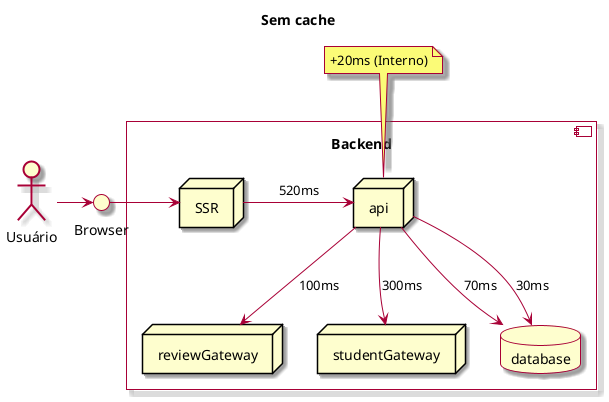 @startuml

skin rose

Title: Sem cache

actor "Usuário" as actor
interface "Browser" as browser


actor -> browser


component "Backend\n" {

  node SSR
  node "api" as backend
  node reviewGateway as reviewGateway
  node studentGateway as studentGateway
  database database

  browser -> SSR
  backend --> database: 70ms
  backend --> database: 30ms
  backend --> reviewGateway: 100ms
  backend --> studentGateway: 300ms
}

SSR -> backend: 520ms
note top of backend: +20ms (Interno)

@enduml